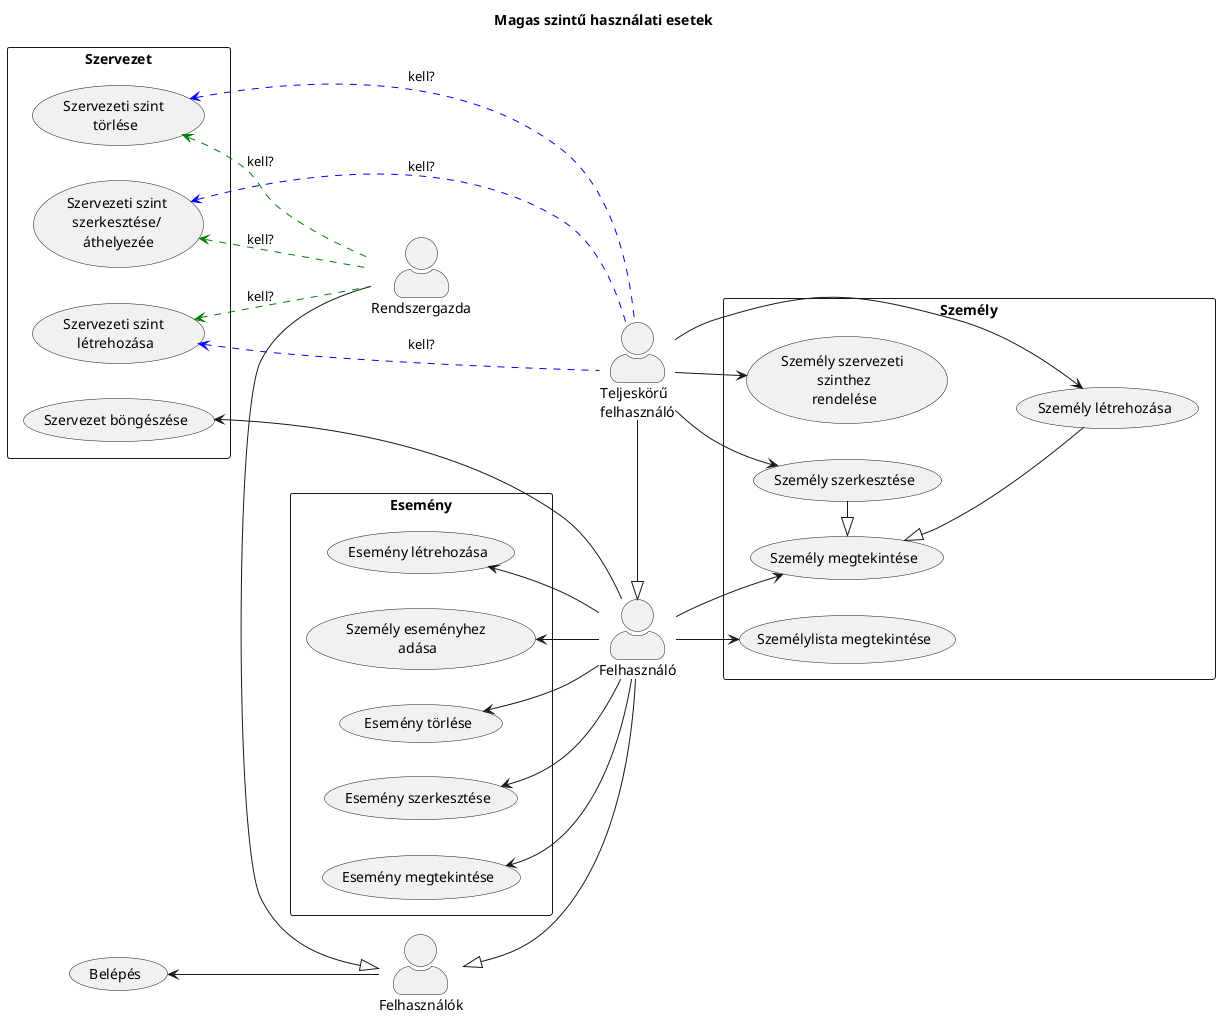 @startuml

title Magas szintű használati esetek

skinparam actorStyle awesome
left to right direction

"Felhasználók" as Users
"Teljeskörű \nfelhasználó" as SuperUser
"Felhasználó" as User
"Rendszergazda" as Admin

(Belépés) as Login
rectangle "Szervezet" {
    (Szervezet böngészése) as DisplayHierarchy
    (Szervezeti szint \nlétrehozása) as CreateOrg
    (Szervezeti szint \nszerkesztése/ \náthelyezée) as EditOrg
    (Szervezeti szint \ntörlése) as DeleteOrg
}
rectangle "Személy" {
    (Személylista megtekintése) as DisplayPeople
    (Személy megtekintése) as DisplayPerson
    (Személy szerkesztése) as EditPerson
    (Személy létrehozása) as CreatePerson
    (Személy szervezeti \n szinthez \nrendelése) as AssignPerson
}
rectangle "Esemény" {
    (Esemény létrehozása) as CreateEvent
    (Esemény szerkesztése) as EditEvent
    (Esemény törlése) as DeleteEvent
    (Esemény megtekintése) as DisplayEvent
    (Személy eseményhez \nadása) as AssignPersonEvent
}

EditPerson -|> DisplayPerson
CreatePerson -up-|> DisplayPerson

Users -up-> Login
    Admin -|> Users
    SuperUser -right-|> User
    User -up-|> Users


User -left-> DisplayHierarchy
SuperUser -left-> CreateOrg #blue;line.dashed : kell?
SuperUser -left-> EditOrg #blue;line.dashed : kell?
SuperUser -left-> DeleteOrg #blue;line.dashed : kell?
Admin -up-> CreateOrg #green;line.dashed : kell?
Admin -up-> EditOrg #green;line.dashed : kell?
Admin -up-> DeleteOrg #green;line.dashed : kell?

SuperUser -down-> EditPerson
SuperUser -down-> CreatePerson
SuperUser -down-> AssignPerson
User --> DisplayPeople
User --> DisplayPerson

User -up-> CreateEvent
User -up-> DisplayEvent
User -up-> EditEvent
User -up-> DeleteEvent
User -up-> AssignPersonEvent

@enduml